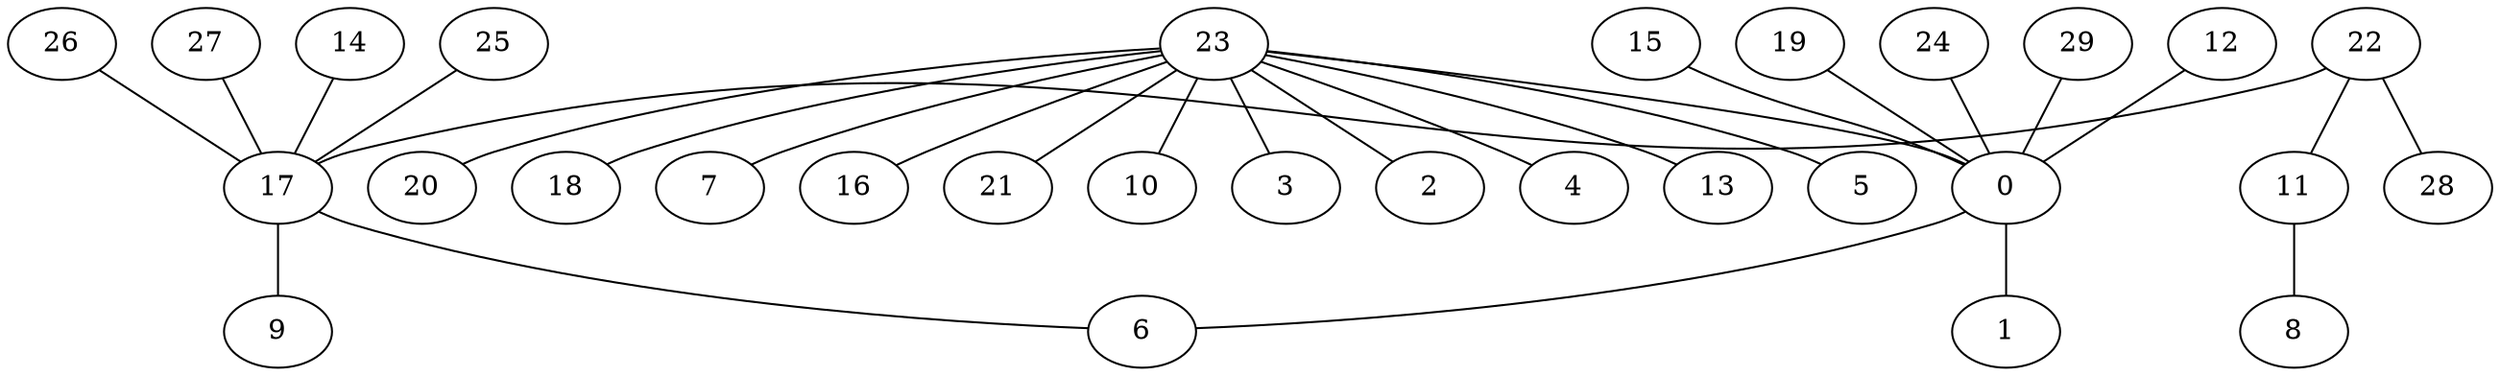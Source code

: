 graph G{
22--17;
22--28;
22--11;
23--5;
23--20;
23--18;
23--7;
23--16;
23--21;
23--10;
23--3;
23--2;
23--4;
23--13;
23--0;
24--0;
25--17;
26--17;
27--17;
29--0;
11--8;
12--0;
14--17;
15--0;
17--6;
17--9;
19--0;
0--1;
0--6;
}